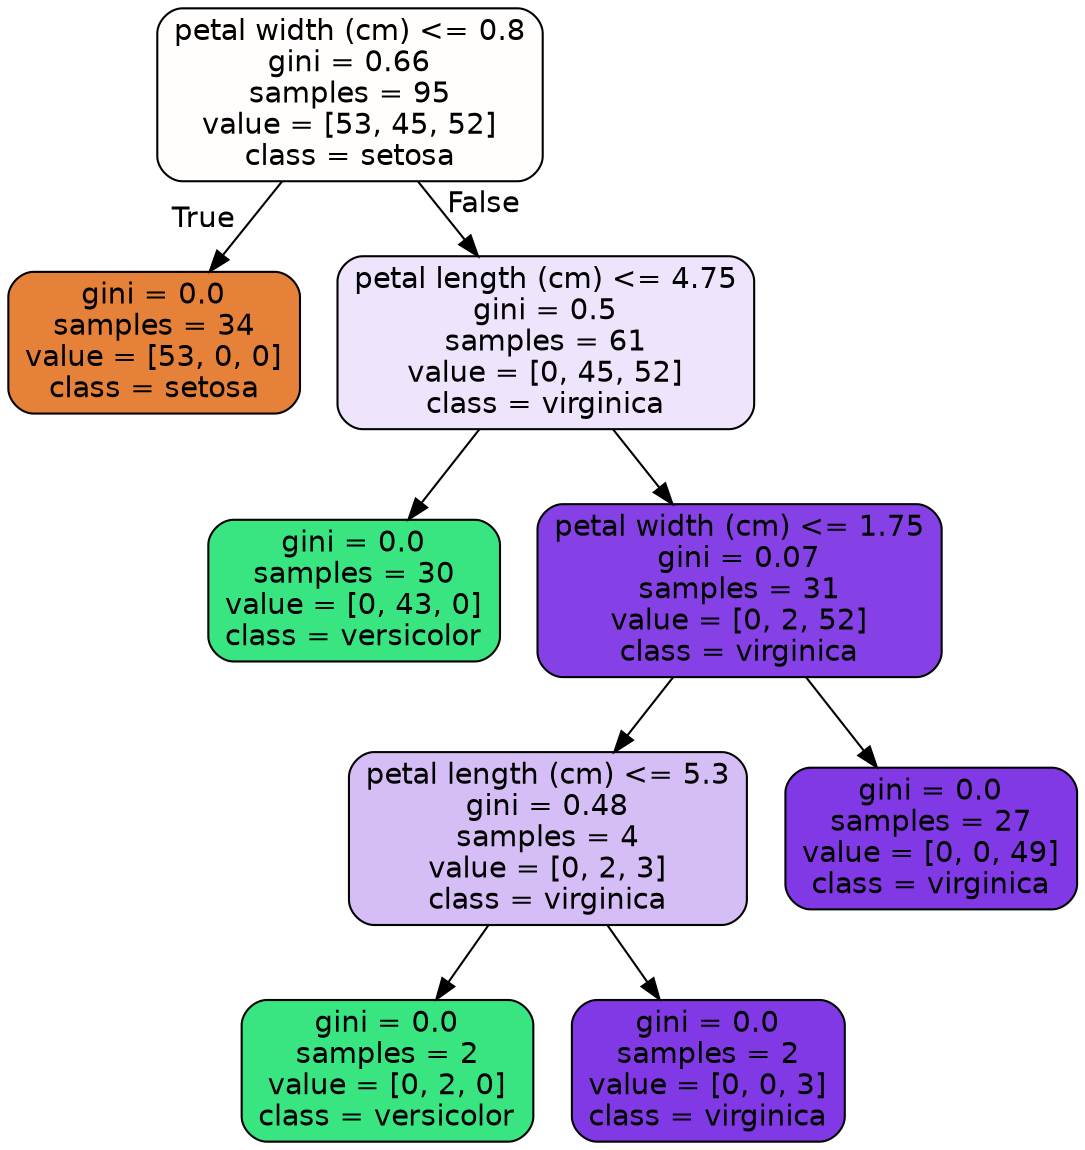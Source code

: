 digraph Tree {
node [shape=box, style="filled, rounded", color="black", fontname=helvetica] ;
edge [fontname=helvetica] ;
0 [label="petal width (cm) <= 0.8\ngini = 0.66\nsamples = 95\nvalue = [53, 45, 52]\nclass = setosa", fillcolor="#fffefd"] ;
1 [label="gini = 0.0\nsamples = 34\nvalue = [53, 0, 0]\nclass = setosa", fillcolor="#e58139"] ;
0 -> 1 [labeldistance=2.5, labelangle=45, headlabel="True"] ;
2 [label="petal length (cm) <= 4.75\ngini = 0.5\nsamples = 61\nvalue = [0, 45, 52]\nclass = virginica", fillcolor="#eee4fc"] ;
0 -> 2 [labeldistance=2.5, labelangle=-45, headlabel="False"] ;
3 [label="gini = 0.0\nsamples = 30\nvalue = [0, 43, 0]\nclass = versicolor", fillcolor="#39e581"] ;
2 -> 3 ;
4 [label="petal width (cm) <= 1.75\ngini = 0.07\nsamples = 31\nvalue = [0, 2, 52]\nclass = virginica", fillcolor="#8641e6"] ;
2 -> 4 ;
5 [label="petal length (cm) <= 5.3\ngini = 0.48\nsamples = 4\nvalue = [0, 2, 3]\nclass = virginica", fillcolor="#d5bdf6"] ;
4 -> 5 ;
6 [label="gini = 0.0\nsamples = 2\nvalue = [0, 2, 0]\nclass = versicolor", fillcolor="#39e581"] ;
5 -> 6 ;
7 [label="gini = 0.0\nsamples = 2\nvalue = [0, 0, 3]\nclass = virginica", fillcolor="#8139e5"] ;
5 -> 7 ;
8 [label="gini = 0.0\nsamples = 27\nvalue = [0, 0, 49]\nclass = virginica", fillcolor="#8139e5"] ;
4 -> 8 ;
}